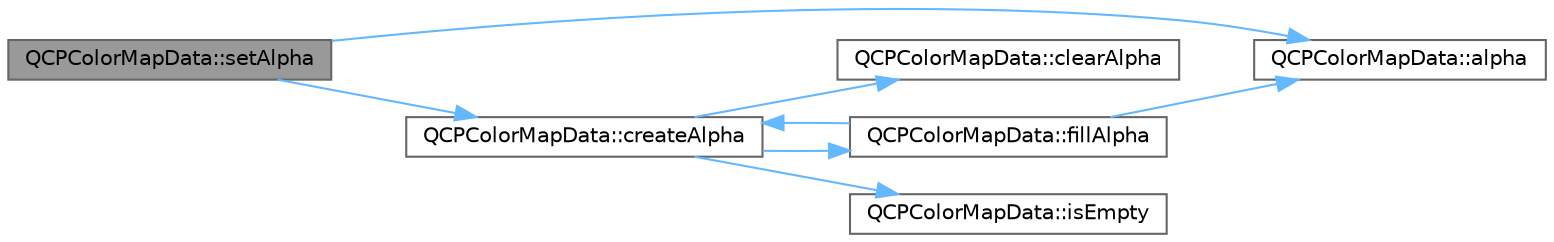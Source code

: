 digraph "QCPColorMapData::setAlpha"
{
 // LATEX_PDF_SIZE
  bgcolor="transparent";
  edge [fontname=Helvetica,fontsize=10,labelfontname=Helvetica,labelfontsize=10];
  node [fontname=Helvetica,fontsize=10,shape=box,height=0.2,width=0.4];
  rankdir="LR";
  Node1 [label="QCPColorMapData::setAlpha",height=0.2,width=0.4,color="gray40", fillcolor="grey60", style="filled", fontcolor="black",tooltip=" "];
  Node1 -> Node2 [color="steelblue1",style="solid"];
  Node2 [label="QCPColorMapData::alpha",height=0.2,width=0.4,color="grey40", fillcolor="white", style="filled",URL="$class_q_c_p_color_map_data.html#a4f7e6b7a97017400cbbd46f0660e68ea",tooltip=" "];
  Node1 -> Node3 [color="steelblue1",style="solid"];
  Node3 [label="QCPColorMapData::createAlpha",height=0.2,width=0.4,color="grey40", fillcolor="white", style="filled",URL="$class_q_c_p_color_map_data.html#a42c2b1c303683515fa4de4c551f54441",tooltip=" "];
  Node3 -> Node4 [color="steelblue1",style="solid"];
  Node4 [label="QCPColorMapData::clearAlpha",height=0.2,width=0.4,color="grey40", fillcolor="white", style="filled",URL="$class_q_c_p_color_map_data.html#a14d08b9c3720cd719400079b86d3906b",tooltip=" "];
  Node3 -> Node5 [color="steelblue1",style="solid"];
  Node5 [label="QCPColorMapData::fillAlpha",height=0.2,width=0.4,color="grey40", fillcolor="white", style="filled",URL="$class_q_c_p_color_map_data.html#a93e2a549d7702bc849cd48a585294657",tooltip=" "];
  Node5 -> Node2 [color="steelblue1",style="solid"];
  Node5 -> Node3 [color="steelblue1",style="solid"];
  Node3 -> Node6 [color="steelblue1",style="solid"];
  Node6 [label="QCPColorMapData::isEmpty",height=0.2,width=0.4,color="grey40", fillcolor="white", style="filled",URL="$class_q_c_p_color_map_data.html#aea88cc75a76ca571acf29b2ba8ac970d",tooltip=" "];
}
